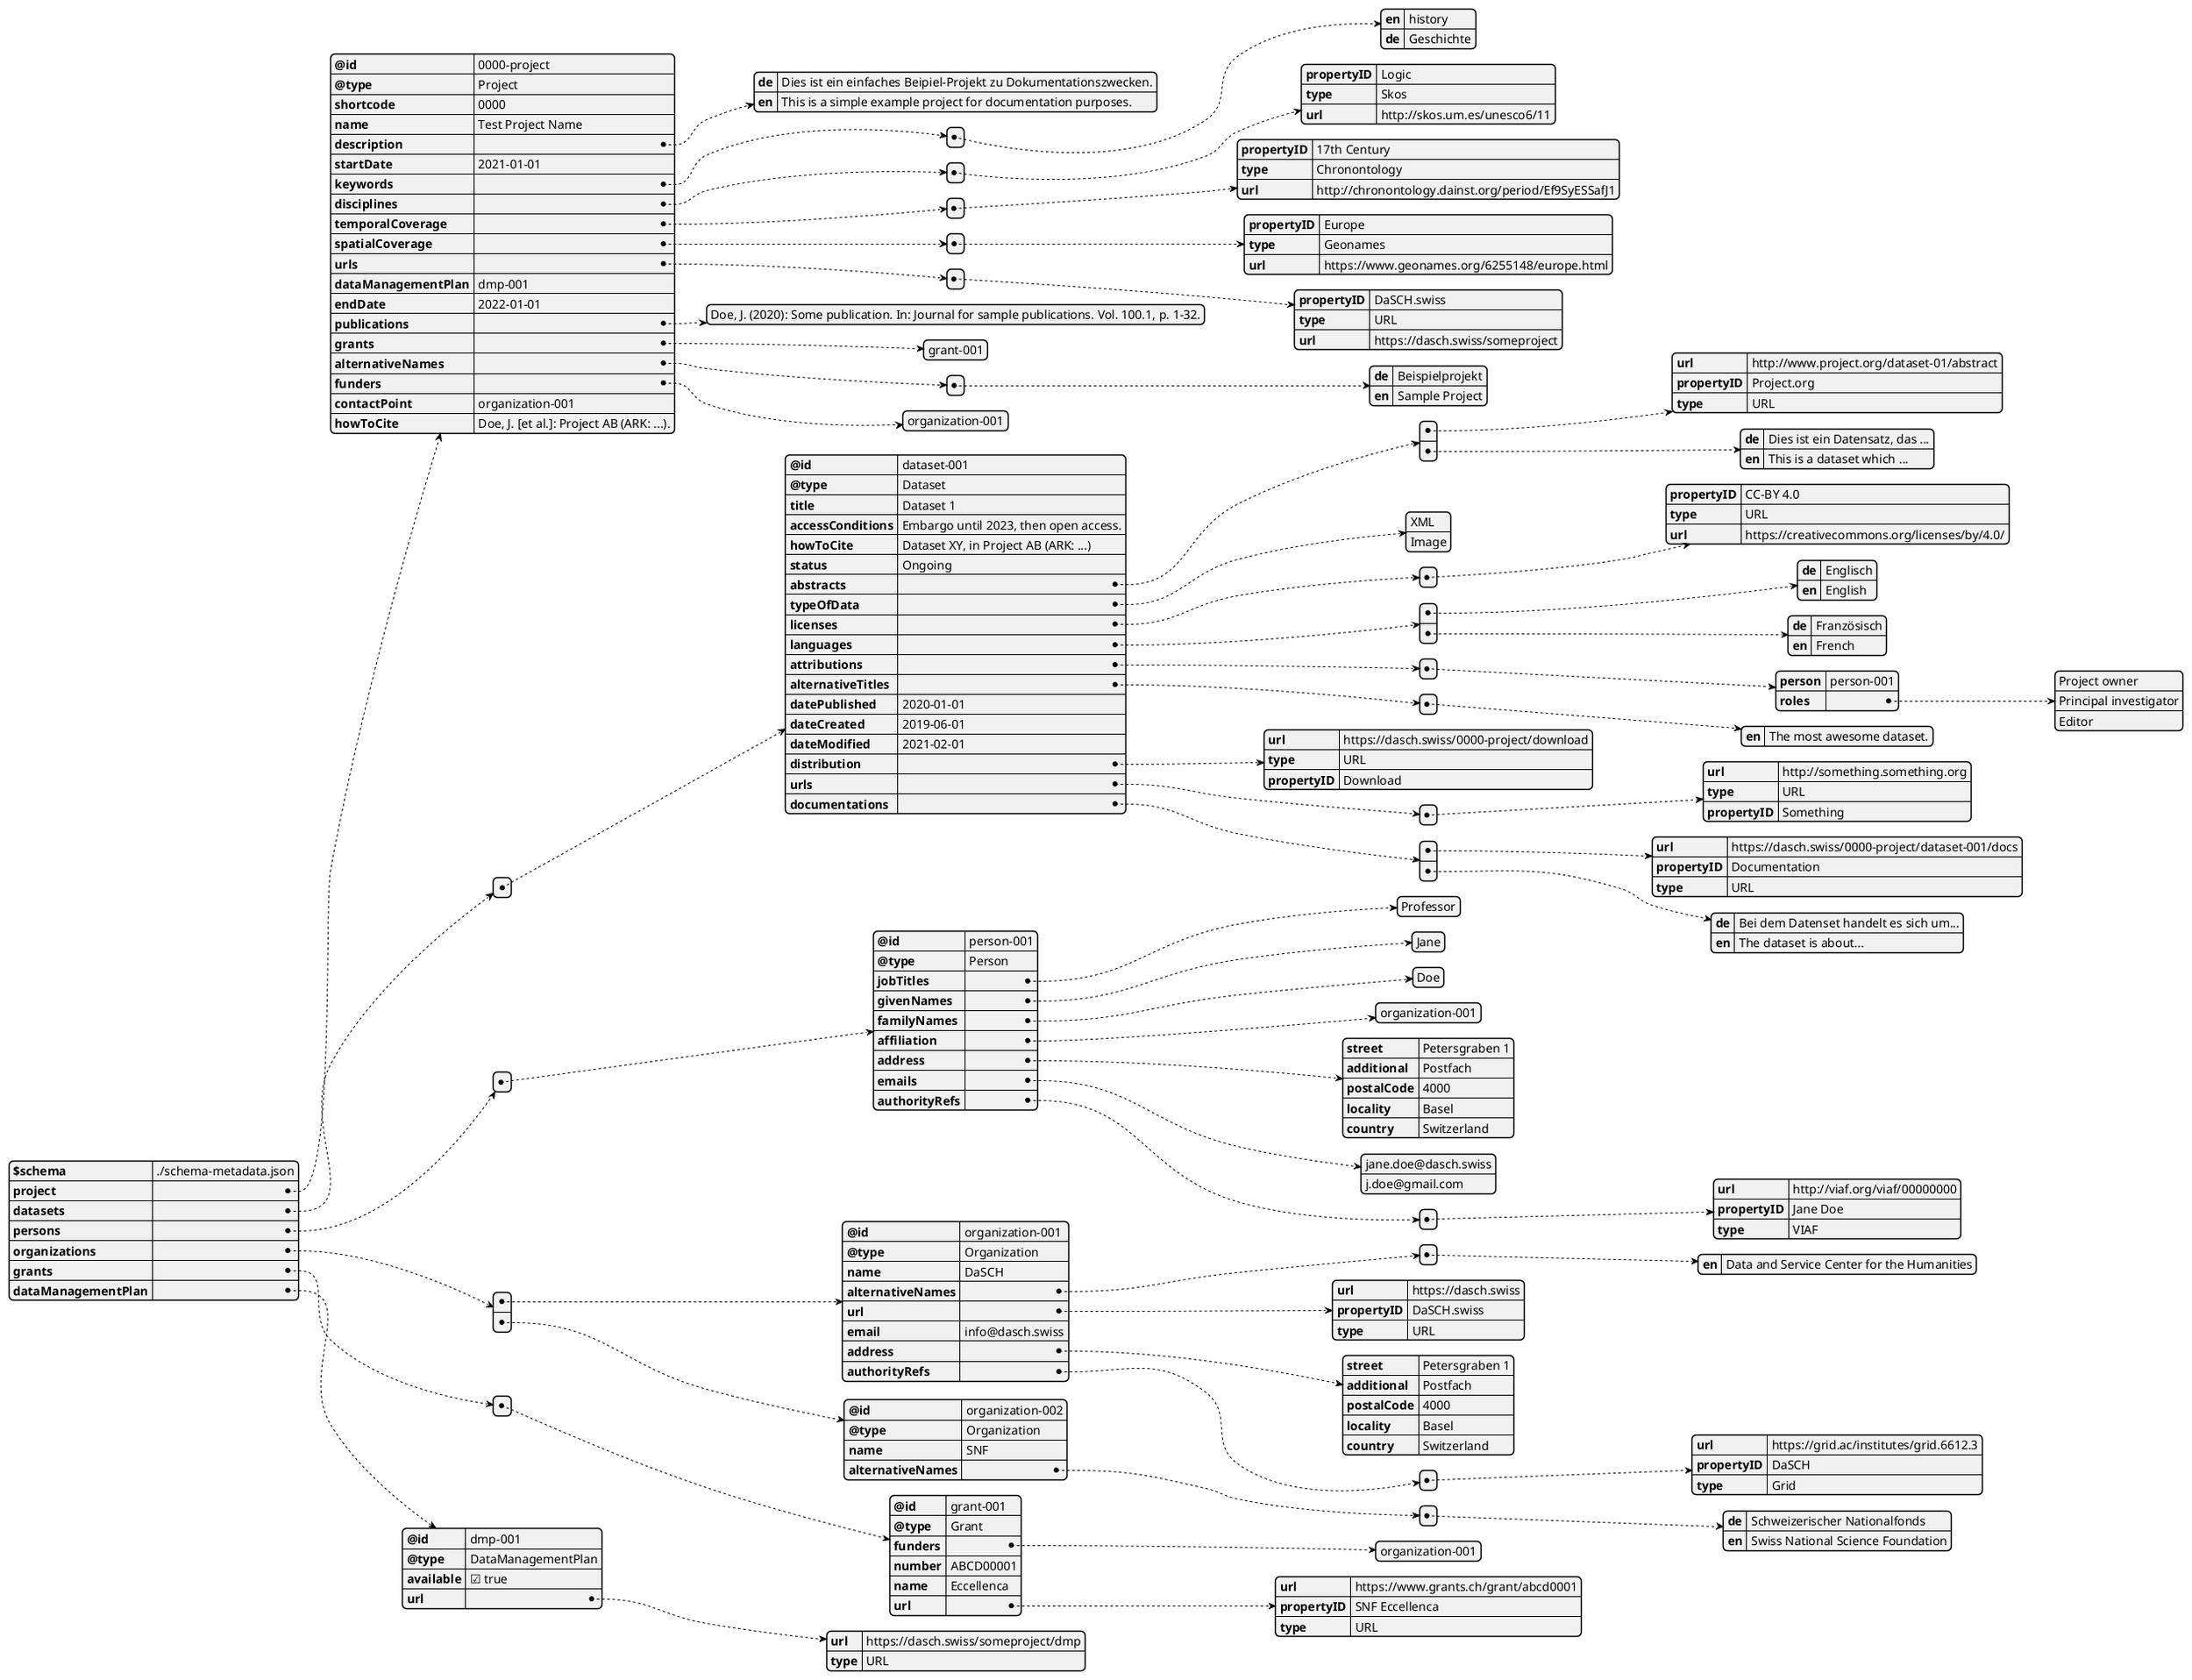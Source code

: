 @startjson API-Example

{
  "$schema": "./schema-metadata.json",
  "project": {
    "@id": "0000-project",
    "@type": "Project",
    "shortcode": "0000",
    "name": "Test Project Name",
    "description": {
      "de": "Dies ist ein einfaches Beipiel-Projekt zu Dokumentationszwecken.",
      "en": "This is a simple example project for documentation purposes."
    },
    "startDate": "2021-01-01",
    "keywords": [
      {
        "en": "history",
        "de": "Geschichte"
      }
    ],
    "disciplines": [
      {
        "propertyID": "Logic",
        "type": "Skos",
        "url": "http://skos.um.es/unesco6/11"
      }
    ],
    "temporalCoverage": [
      {
        "propertyID": "17th Century",
        "type": "Chronontology",
        "url": "http://chronontology.dainst.org/period/Ef9SyESSafJ1"
      }
    ],
    "spatialCoverage": [
      {
        "propertyID": "Europe",
        "type": "Geonames",
        "url": "https://www.geonames.org/6255148/europe.html"
      }
    ],
    "urls": [
      {
        "propertyID": "DaSCH.swiss",
        "type": "URL",
        "url": "https://dasch.swiss/someproject"
      }
    ],
    "dataManagementPlan": "dmp-001",
    "endDate": "2022-01-01",
    "publications": [
      "Doe, J. (2020): Some publication. In: Journal for sample publications. Vol. 100.1, p. 1-32."
    ],
    "grants": [
      "grant-001"
    ],
    "alternativeNames": [
      {
        "de": "Beispielprojekt",
        "en": "Sample Project"
      }
    ],
    "funders": [
      "organization-001"
    ],
    "contactPoint": "organization-001",
    "howToCite": "Doe, J. [et al.]: Project AB (ARK: ...)."
  },
  "datasets": [
    {
      "@id": "dataset-001",
      "@type": "Dataset",
      "title": "Dataset 1",
      "accessConditions": "Embargo until 2023, then open access.",
      "howToCite": "Dataset XY, in Project AB (ARK: ...)",
      "status": "Ongoing",
      "abstracts": [
        {
          "url": "http://www.project.org/dataset-01/abstract",
          "propertyID": "Project.org",
          "type": "URL"
        },
        {
          "de": "Dies ist ein Datensatz, das ...",
          "en": "This is a dataset which ..."
        }
      ],
      "typeOfData": [
        "XML",
        "Image"
      ],
      "licenses": [
        {
          "propertyID": "CC-BY 4.0",
          "type": "URL",
          "url": "https://creativecommons.org/licenses/by/4.0/"
        }
      ],
      "languages": [
        {
          "de": "Englisch",
          "en": "English"
        },
        {
          "de": "Französisch",
          "en": "French"
        }
      ],
      "attributions": [
        {
          "person": "person-001",
          "roles": [
            "Project owner",
            "Principal investigator",
            "Editor"
          ]
        }
      ],
      "alternativeTitles": [
        {
          "en": "The most awesome dataset."
        }
      ],
      "datePublished": "2020-01-01",
      "dateCreated": "2019-06-01",
      "dateModified": "2021-02-01",
      "distribution": {
        "url": "https://dasch.swiss/0000-project/download",
        "type": "URL",
        "propertyID": "Download"
      },
      "urls": [
        {
          "url": "http://something.something.org",
          "type": "URL",
          "propertyID": "Something"
        }
      ],
      "documentations": [
        {
          "url": "https://dasch.swiss/0000-project/dataset-001/docs",
          "propertyID": "Documentation",
          "type": "URL"
        },
        {
          "de": "Bei dem Datenset handelt es sich um...",
          "en": "The dataset is about..."
        }
      ]
    }
  ],
  "persons": [
    {
      "@id": "person-001",
      "@type": "Person",
      "jobTitles": [
        "Professor"
      ],
      "givenNames": [
        "Jane"
      ],
      "familyNames": [
        "Doe"
      ],
      "affiliation": [
        "organization-001"
      ],
      "address": {
        "street": "Petersgraben 1",
        "additional": "Postfach",
        "postalCode": "4000",
        "locality": "Basel",
        "country": "Switzerland"
      },
      "emails": [
        "jane.doe@dasch.swiss",
        "j.doe@gmail.com"
      ],
      "authorityRefs": [
        {
          "url": "http://viaf.org/viaf/00000000",
          "propertyID": "Jane Doe",
          "type": "VIAF"
        }
      ]
    }
  ],
  "organizations": [
    {
      "@id": "organization-001",
      "@type": "Organization",
      "name": "DaSCH",
      "alternativeNames": [
        {
          "en": "Data and Service Center for the Humanities"
        }
      ],
      "url": {
        "url": "https://dasch.swiss",
        "propertyID": "DaSCH.swiss",
        "type": "URL"
      },
      "email": "info@dasch.swiss",
      "address": {
        "street": "Petersgraben 1",
        "additional": "Postfach",
        "postalCode": "4000",
        "locality": "Basel",
        "country": "Switzerland"
      },
      "authorityRefs": [
        {
          "url": "https://grid.ac/institutes/grid.6612.3",
          "propertyID": "DaSCH",
          "type": "Grid"
        }
      ]
    },
    {
      "@id": "organization-002",
      "@type": "Organization",
      "name": "SNF",
      "alternativeNames": [
        {
          "de": "Schweizerischer Nationalfonds",
          "en": "Swiss National Science Foundation"
        }
      ]
    }
  ],
  "grants": [
    {
      "@id": "grant-001",
      "@type": "Grant",
      "funders": [
        "organization-001"
      ],
      "number": "ABCD00001",
      "name": "Eccellenca",
      "url": {
        "url": "https://www.grants.ch/grant/abcd0001",
        "propertyID": "SNF Eccellenca",
        "type": "URL"
      }
    }
  ],
  "dataManagementPlan": {
    "@id": "dmp-001",
    "@type": "DataManagementPlan",
    "available": true,
    "url": {
      "url": "https://dasch.swiss/someproject/dmp",
      "type": "URL"
    }
  }
}


@endjson
